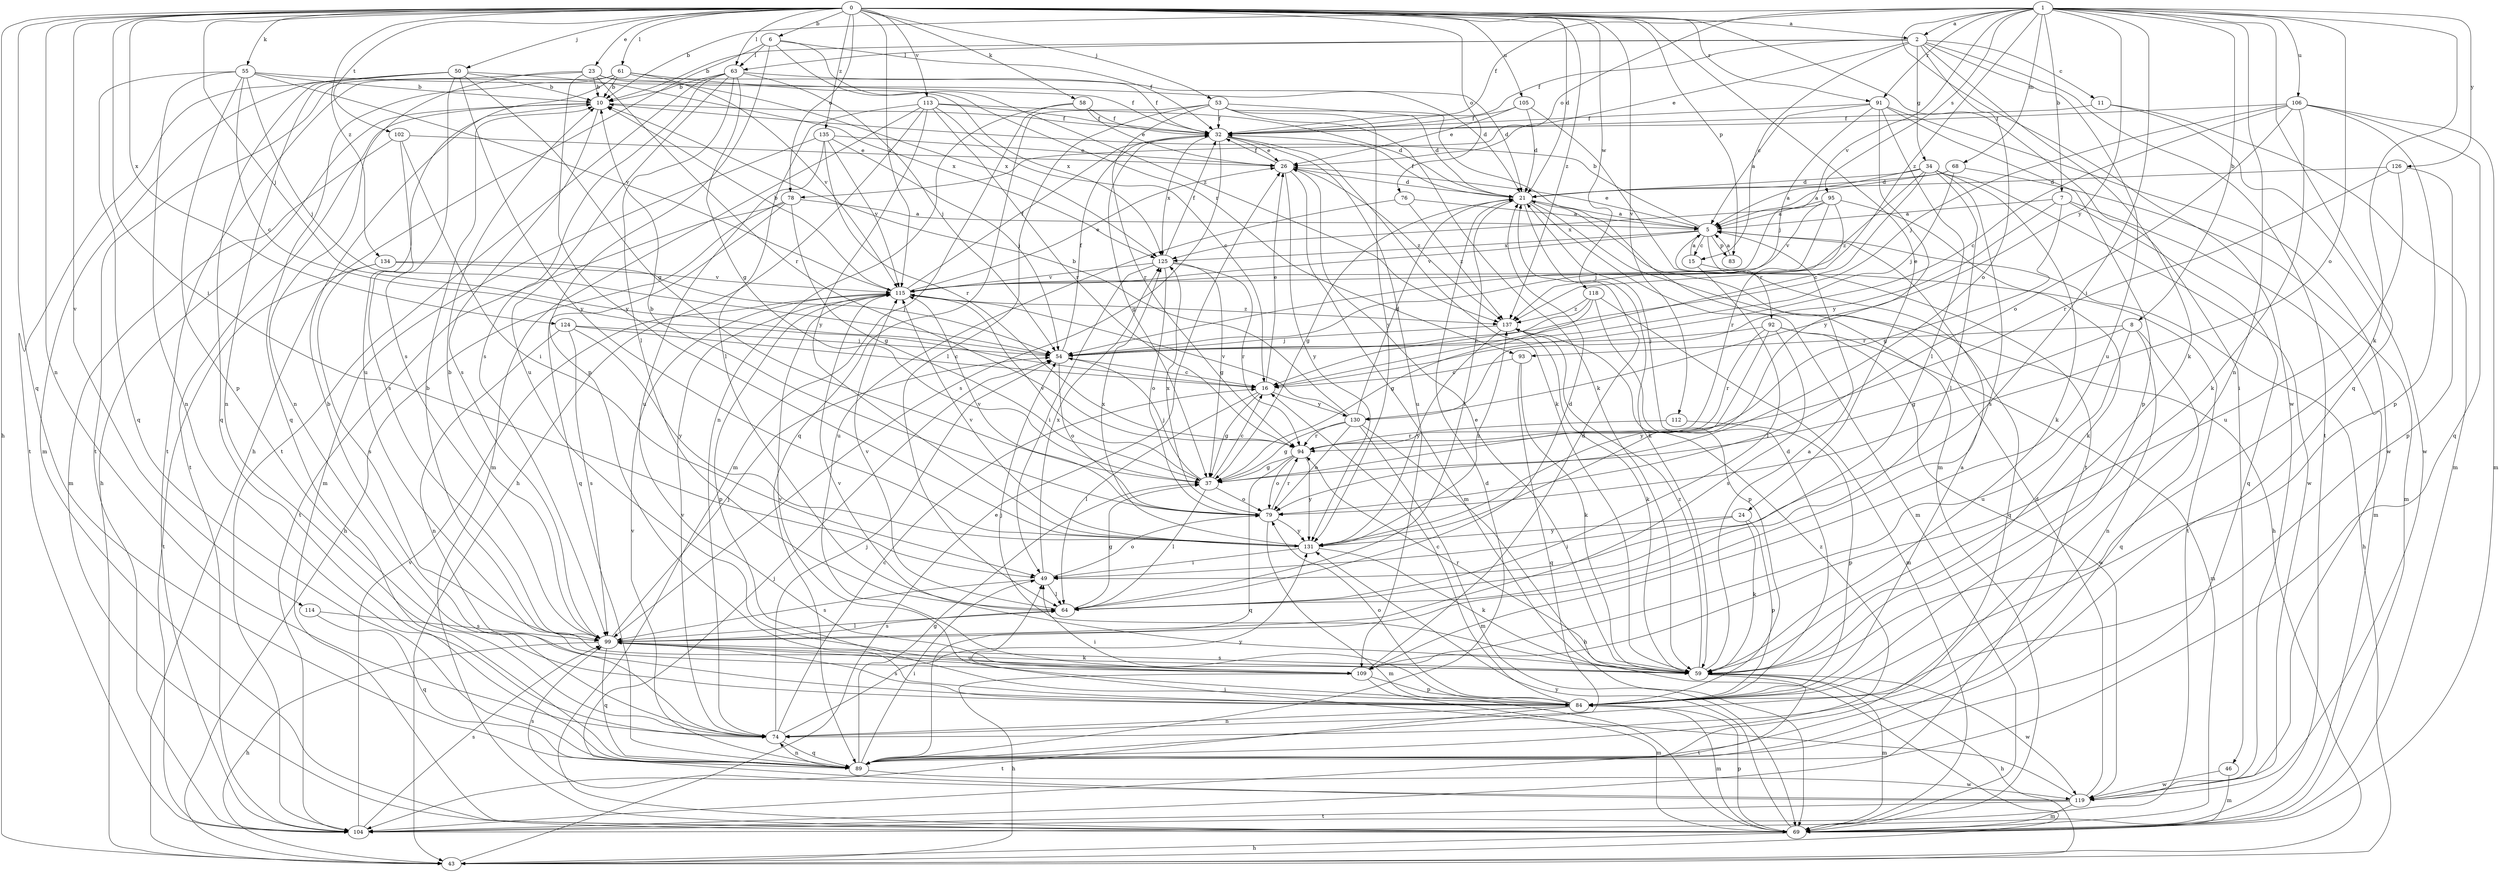 strict digraph  {
0;
1;
2;
5;
6;
7;
8;
10;
11;
15;
16;
21;
23;
24;
26;
32;
34;
37;
43;
46;
49;
50;
53;
54;
55;
58;
59;
61;
63;
64;
68;
69;
74;
76;
78;
79;
83;
84;
89;
91;
92;
93;
94;
95;
99;
102;
104;
105;
106;
109;
112;
113;
114;
115;
118;
119;
124;
125;
126;
130;
131;
134;
135;
137;
0 -> 2  [label=a];
0 -> 6  [label=b];
0 -> 21  [label=d];
0 -> 23  [label=e];
0 -> 24  [label=e];
0 -> 43  [label=h];
0 -> 46  [label=i];
0 -> 49  [label=i];
0 -> 50  [label=j];
0 -> 53  [label=j];
0 -> 54  [label=j];
0 -> 55  [label=k];
0 -> 58  [label=k];
0 -> 61  [label=l];
0 -> 63  [label=l];
0 -> 74  [label=n];
0 -> 76  [label=o];
0 -> 78  [label=o];
0 -> 83  [label=p];
0 -> 89  [label=q];
0 -> 91  [label=r];
0 -> 102  [label=t];
0 -> 105  [label=u];
0 -> 112  [label=v];
0 -> 113  [label=v];
0 -> 114  [label=v];
0 -> 115  [label=v];
0 -> 118  [label=w];
0 -> 124  [label=x];
0 -> 134  [label=z];
0 -> 135  [label=z];
0 -> 137  [label=z];
1 -> 2  [label=a];
1 -> 7  [label=b];
1 -> 8  [label=b];
1 -> 10  [label=b];
1 -> 32  [label=f];
1 -> 49  [label=i];
1 -> 59  [label=k];
1 -> 68  [label=m];
1 -> 74  [label=n];
1 -> 78  [label=o];
1 -> 79  [label=o];
1 -> 89  [label=q];
1 -> 91  [label=r];
1 -> 95  [label=s];
1 -> 106  [label=u];
1 -> 115  [label=v];
1 -> 119  [label=w];
1 -> 126  [label=y];
1 -> 130  [label=y];
1 -> 137  [label=z];
2 -> 10  [label=b];
2 -> 11  [label=c];
2 -> 15  [label=c];
2 -> 26  [label=e];
2 -> 32  [label=f];
2 -> 34  [label=g];
2 -> 59  [label=k];
2 -> 63  [label=l];
2 -> 79  [label=o];
2 -> 104  [label=t];
2 -> 109  [label=u];
5 -> 10  [label=b];
5 -> 15  [label=c];
5 -> 26  [label=e];
5 -> 43  [label=h];
5 -> 83  [label=p];
5 -> 92  [label=r];
5 -> 104  [label=t];
5 -> 115  [label=v];
5 -> 125  [label=x];
6 -> 32  [label=f];
6 -> 43  [label=h];
6 -> 63  [label=l];
6 -> 84  [label=p];
6 -> 93  [label=r];
6 -> 137  [label=z];
7 -> 5  [label=a];
7 -> 37  [label=g];
7 -> 69  [label=m];
7 -> 89  [label=q];
7 -> 130  [label=y];
8 -> 37  [label=g];
8 -> 74  [label=n];
8 -> 89  [label=q];
8 -> 93  [label=r];
8 -> 109  [label=u];
10 -> 32  [label=f];
10 -> 43  [label=h];
10 -> 99  [label=s];
10 -> 104  [label=t];
11 -> 32  [label=f];
11 -> 69  [label=m];
11 -> 119  [label=w];
15 -> 5  [label=a];
15 -> 64  [label=l];
15 -> 89  [label=q];
16 -> 26  [label=e];
16 -> 37  [label=g];
16 -> 64  [label=l];
16 -> 130  [label=y];
21 -> 5  [label=a];
21 -> 32  [label=f];
21 -> 37  [label=g];
21 -> 43  [label=h];
21 -> 59  [label=k];
21 -> 64  [label=l];
21 -> 69  [label=m];
23 -> 10  [label=b];
23 -> 32  [label=f];
23 -> 74  [label=n];
23 -> 94  [label=r];
23 -> 104  [label=t];
23 -> 125  [label=x];
23 -> 131  [label=y];
24 -> 49  [label=i];
24 -> 59  [label=k];
24 -> 84  [label=p];
24 -> 131  [label=y];
26 -> 21  [label=d];
26 -> 32  [label=f];
26 -> 69  [label=m];
26 -> 131  [label=y];
26 -> 137  [label=z];
32 -> 26  [label=e];
32 -> 37  [label=g];
32 -> 59  [label=k];
32 -> 99  [label=s];
32 -> 109  [label=u];
32 -> 125  [label=x];
34 -> 5  [label=a];
34 -> 16  [label=c];
34 -> 21  [label=d];
34 -> 59  [label=k];
34 -> 64  [label=l];
34 -> 99  [label=s];
34 -> 119  [label=w];
34 -> 137  [label=z];
37 -> 16  [label=c];
37 -> 54  [label=j];
37 -> 64  [label=l];
37 -> 79  [label=o];
37 -> 115  [label=v];
43 -> 26  [label=e];
46 -> 69  [label=m];
46 -> 119  [label=w];
49 -> 64  [label=l];
49 -> 79  [label=o];
49 -> 99  [label=s];
49 -> 125  [label=x];
50 -> 10  [label=b];
50 -> 37  [label=g];
50 -> 69  [label=m];
50 -> 74  [label=n];
50 -> 89  [label=q];
50 -> 99  [label=s];
50 -> 104  [label=t];
50 -> 125  [label=x];
50 -> 131  [label=y];
53 -> 21  [label=d];
53 -> 32  [label=f];
53 -> 59  [label=k];
53 -> 64  [label=l];
53 -> 69  [label=m];
53 -> 89  [label=q];
53 -> 94  [label=r];
53 -> 131  [label=y];
54 -> 16  [label=c];
54 -> 32  [label=f];
54 -> 79  [label=o];
55 -> 10  [label=b];
55 -> 16  [label=c];
55 -> 21  [label=d];
55 -> 54  [label=j];
55 -> 74  [label=n];
55 -> 84  [label=p];
55 -> 89  [label=q];
55 -> 115  [label=v];
58 -> 26  [label=e];
58 -> 32  [label=f];
58 -> 69  [label=m];
58 -> 74  [label=n];
59 -> 5  [label=a];
59 -> 10  [label=b];
59 -> 26  [label=e];
59 -> 43  [label=h];
59 -> 54  [label=j];
59 -> 69  [label=m];
59 -> 94  [label=r];
59 -> 99  [label=s];
59 -> 104  [label=t];
59 -> 115  [label=v];
59 -> 119  [label=w];
59 -> 137  [label=z];
61 -> 10  [label=b];
61 -> 32  [label=f];
61 -> 89  [label=q];
61 -> 104  [label=t];
61 -> 109  [label=u];
61 -> 115  [label=v];
61 -> 125  [label=x];
63 -> 10  [label=b];
63 -> 21  [label=d];
63 -> 37  [label=g];
63 -> 54  [label=j];
63 -> 64  [label=l];
63 -> 99  [label=s];
63 -> 104  [label=t];
63 -> 109  [label=u];
64 -> 21  [label=d];
64 -> 37  [label=g];
64 -> 99  [label=s];
64 -> 115  [label=v];
68 -> 5  [label=a];
68 -> 21  [label=d];
68 -> 54  [label=j];
68 -> 69  [label=m];
69 -> 43  [label=h];
69 -> 84  [label=p];
69 -> 131  [label=y];
74 -> 16  [label=c];
74 -> 54  [label=j];
74 -> 89  [label=q];
74 -> 115  [label=v];
74 -> 131  [label=y];
76 -> 5  [label=a];
76 -> 109  [label=u];
76 -> 137  [label=z];
78 -> 5  [label=a];
78 -> 37  [label=g];
78 -> 43  [label=h];
78 -> 89  [label=q];
78 -> 104  [label=t];
79 -> 10  [label=b];
79 -> 69  [label=m];
79 -> 94  [label=r];
79 -> 115  [label=v];
79 -> 125  [label=x];
79 -> 131  [label=y];
83 -> 5  [label=a];
84 -> 5  [label=a];
84 -> 10  [label=b];
84 -> 16  [label=c];
84 -> 21  [label=d];
84 -> 49  [label=i];
84 -> 69  [label=m];
84 -> 74  [label=n];
84 -> 79  [label=o];
84 -> 99  [label=s];
84 -> 104  [label=t];
84 -> 115  [label=v];
89 -> 21  [label=d];
89 -> 37  [label=g];
89 -> 49  [label=i];
89 -> 74  [label=n];
89 -> 115  [label=v];
89 -> 119  [label=w];
89 -> 137  [label=z];
91 -> 5  [label=a];
91 -> 32  [label=f];
91 -> 54  [label=j];
91 -> 64  [label=l];
91 -> 84  [label=p];
91 -> 119  [label=w];
91 -> 131  [label=y];
92 -> 54  [label=j];
92 -> 69  [label=m];
92 -> 94  [label=r];
92 -> 99  [label=s];
92 -> 119  [label=w];
92 -> 131  [label=y];
93 -> 16  [label=c];
93 -> 59  [label=k];
93 -> 89  [label=q];
94 -> 37  [label=g];
94 -> 79  [label=o];
94 -> 89  [label=q];
94 -> 131  [label=y];
95 -> 5  [label=a];
95 -> 54  [label=j];
95 -> 59  [label=k];
95 -> 94  [label=r];
95 -> 115  [label=v];
95 -> 125  [label=x];
99 -> 10  [label=b];
99 -> 43  [label=h];
99 -> 54  [label=j];
99 -> 59  [label=k];
99 -> 64  [label=l];
99 -> 89  [label=q];
99 -> 109  [label=u];
102 -> 26  [label=e];
102 -> 49  [label=i];
102 -> 69  [label=m];
102 -> 99  [label=s];
104 -> 99  [label=s];
104 -> 115  [label=v];
105 -> 21  [label=d];
105 -> 26  [label=e];
105 -> 32  [label=f];
105 -> 104  [label=t];
106 -> 16  [label=c];
106 -> 32  [label=f];
106 -> 54  [label=j];
106 -> 59  [label=k];
106 -> 69  [label=m];
106 -> 79  [label=o];
106 -> 84  [label=p];
106 -> 89  [label=q];
109 -> 21  [label=d];
109 -> 43  [label=h];
109 -> 69  [label=m];
109 -> 84  [label=p];
112 -> 84  [label=p];
112 -> 94  [label=r];
113 -> 16  [label=c];
113 -> 21  [label=d];
113 -> 32  [label=f];
113 -> 43  [label=h];
113 -> 64  [label=l];
113 -> 69  [label=m];
113 -> 94  [label=r];
113 -> 131  [label=y];
114 -> 89  [label=q];
114 -> 99  [label=s];
115 -> 10  [label=b];
115 -> 26  [label=e];
115 -> 32  [label=f];
115 -> 84  [label=p];
115 -> 137  [label=z];
118 -> 16  [label=c];
118 -> 37  [label=g];
118 -> 69  [label=m];
118 -> 84  [label=p];
118 -> 137  [label=z];
119 -> 21  [label=d];
119 -> 49  [label=i];
119 -> 54  [label=j];
119 -> 69  [label=m];
119 -> 99  [label=s];
119 -> 104  [label=t];
124 -> 16  [label=c];
124 -> 54  [label=j];
124 -> 74  [label=n];
124 -> 99  [label=s];
124 -> 131  [label=y];
125 -> 32  [label=f];
125 -> 37  [label=g];
125 -> 49  [label=i];
125 -> 79  [label=o];
125 -> 94  [label=r];
125 -> 115  [label=v];
126 -> 21  [label=d];
126 -> 84  [label=p];
126 -> 94  [label=r];
126 -> 109  [label=u];
130 -> 10  [label=b];
130 -> 21  [label=d];
130 -> 37  [label=g];
130 -> 43  [label=h];
130 -> 69  [label=m];
130 -> 79  [label=o];
130 -> 94  [label=r];
130 -> 115  [label=v];
131 -> 49  [label=i];
131 -> 59  [label=k];
131 -> 115  [label=v];
131 -> 125  [label=x];
131 -> 137  [label=z];
134 -> 54  [label=j];
134 -> 99  [label=s];
134 -> 104  [label=t];
134 -> 115  [label=v];
135 -> 26  [label=e];
135 -> 54  [label=j];
135 -> 69  [label=m];
135 -> 94  [label=r];
135 -> 109  [label=u];
135 -> 115  [label=v];
137 -> 54  [label=j];
137 -> 59  [label=k];
137 -> 131  [label=y];
}
